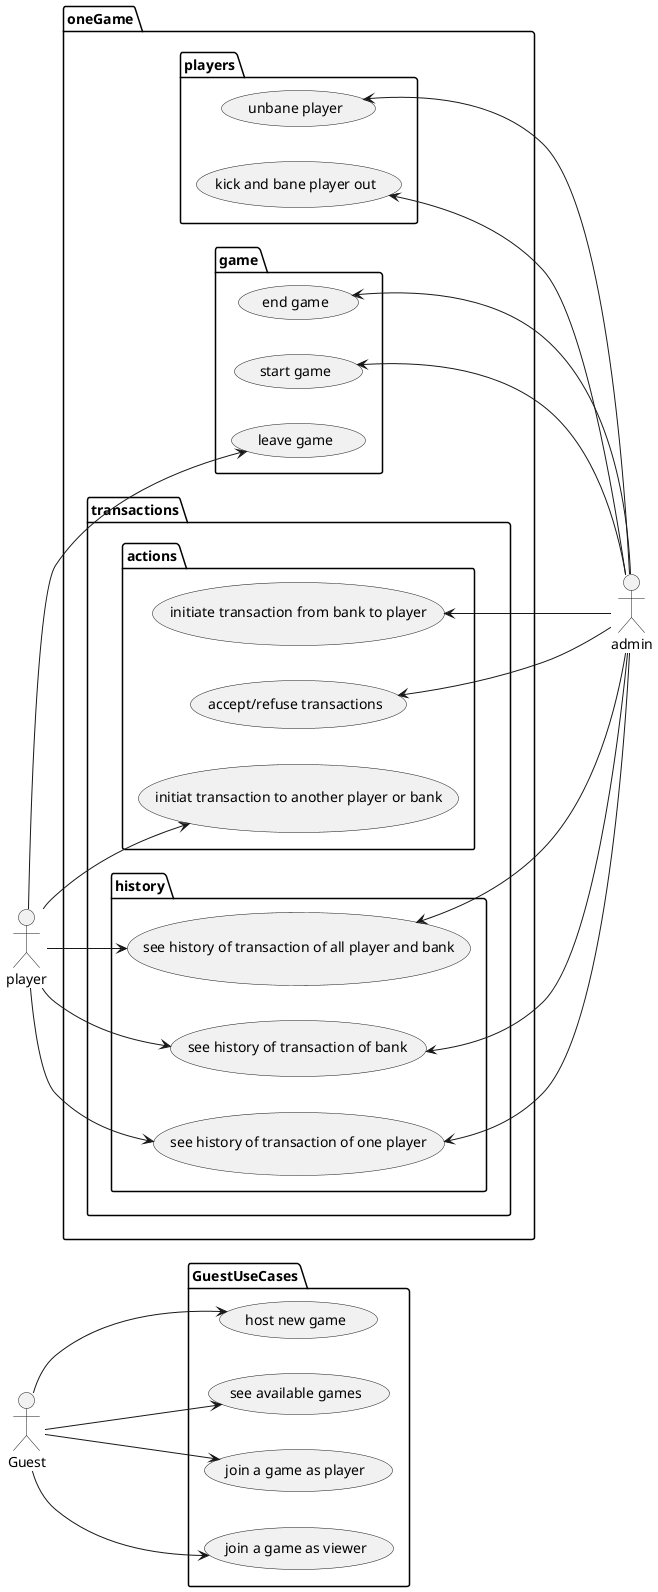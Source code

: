 @startuml "Monopoly usecase diagram"

left to right direction


actor Guest as g
actor player as plr
actor admin as ad

package GuestUseCases {

usecase "host new game" as hg
usecase "see available games" as sg
usecase "join a game as player" as jg
usecase "join a game as viewer" as vg

}


package oneGame {

    package players {
        usecase "kick and bane player out" as kp
	usecase "unbane player" as ubp
    }

    package game {
        usecase "start game" as strtg
        usecase "end game" as eg
    }

    package transactions {
        package actions {
            usecase "accept/refuse transactions" as at
            usecase "initiate transaction from bank to player" as itgp
        }
        package history {
            usecase "see history of transaction of one player" as seeplrtr
            usecase "see history of transaction of bank" as seebnktr
            usecase "see history of transaction of all player and bank" as seealltr
        }
    }
}



package oneGame {

    package game {
        usecase "leave game" as lg
    }

    package transactions {
        package actions {
            usecase "initiat transaction to another player or bank" as st
        }
        package history {
            usecase "see history of transaction of one player" as seeplrtr
            usecase "see history of transaction of bank" as seebnktr
            usecase "see history of transaction of all player and bank" as seealltr
        }
    }
}

plr --> lg
plr --> st
plr --> seeplrtr
plr --> seebnktr
plr --> seealltr

g --> hg
g --> sg
g --> jg
g --> vg

ad --up-> kp
ad --up-> ubp

ad --up-> strtg
ad --up-> eg

ad --up-> at
ad --up-> itgp

ad --up-> seeplrtr
ad --up-> seebnktr

ad --up-> seealltr

@enduml
